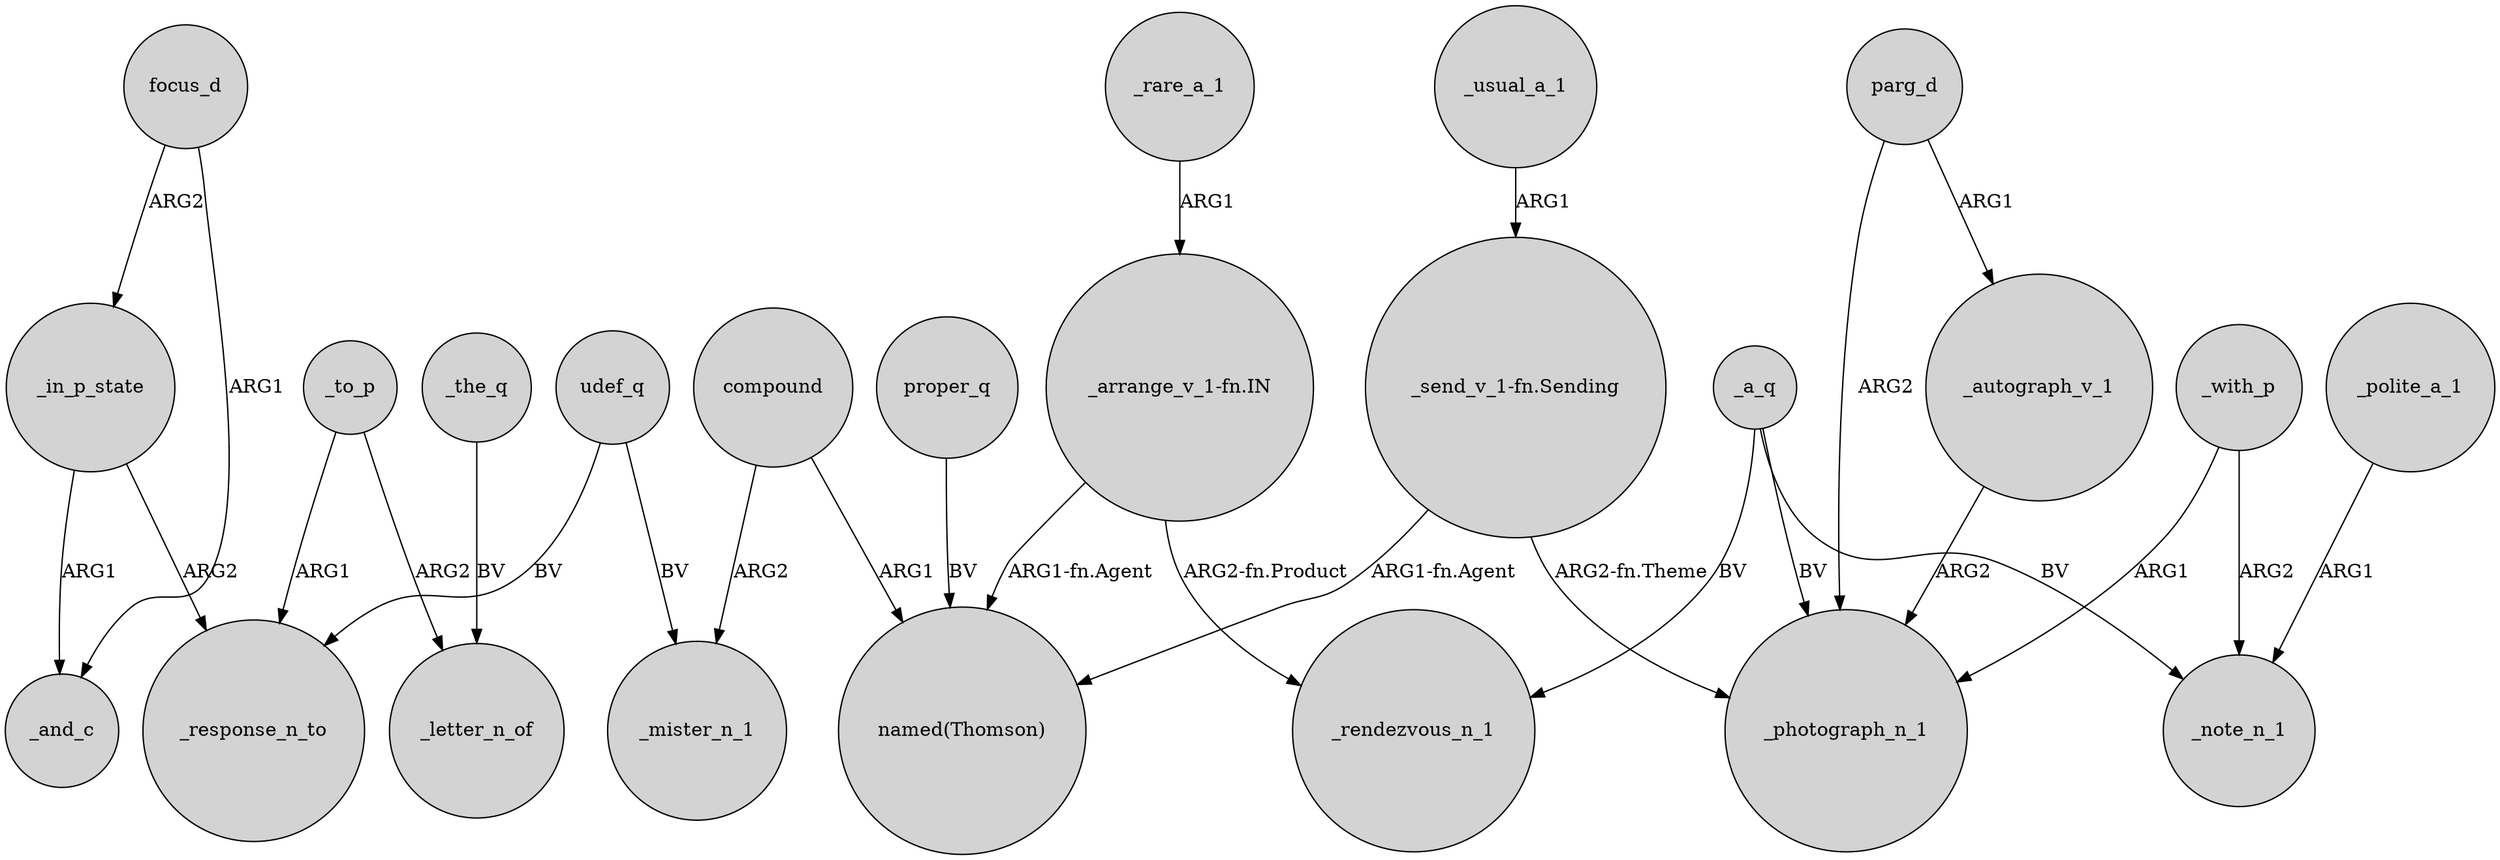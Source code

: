 digraph {
	node [shape=circle style=filled]
	_in_p_state -> _and_c [label=ARG1]
	_to_p -> _response_n_to [label=ARG1]
	proper_q -> "named(Thomson)" [label=BV]
	_in_p_state -> _response_n_to [label=ARG2]
	_polite_a_1 -> _note_n_1 [label=ARG1]
	parg_d -> _photograph_n_1 [label=ARG2]
	compound -> _mister_n_1 [label=ARG2]
	focus_d -> _in_p_state [label=ARG2]
	udef_q -> _mister_n_1 [label=BV]
	parg_d -> _autograph_v_1 [label=ARG1]
	"_send_v_1-fn.Sending" -> _photograph_n_1 [label="ARG2-fn.Theme"]
	compound -> "named(Thomson)" [label=ARG1]
	_a_q -> _note_n_1 [label=BV]
	"_arrange_v_1-fn.IN" -> "named(Thomson)" [label="ARG1-fn.Agent"]
	"_send_v_1-fn.Sending" -> "named(Thomson)" [label="ARG1-fn.Agent"]
	_usual_a_1 -> "_send_v_1-fn.Sending" [label=ARG1]
	_to_p -> _letter_n_of [label=ARG2]
	_a_q -> _rendezvous_n_1 [label=BV]
	focus_d -> _and_c [label=ARG1]
	_rare_a_1 -> "_arrange_v_1-fn.IN" [label=ARG1]
	_the_q -> _letter_n_of [label=BV]
	_a_q -> _photograph_n_1 [label=BV]
	_with_p -> _photograph_n_1 [label=ARG1]
	_with_p -> _note_n_1 [label=ARG2]
	"_arrange_v_1-fn.IN" -> _rendezvous_n_1 [label="ARG2-fn.Product"]
	_autograph_v_1 -> _photograph_n_1 [label=ARG2]
	udef_q -> _response_n_to [label=BV]
}
